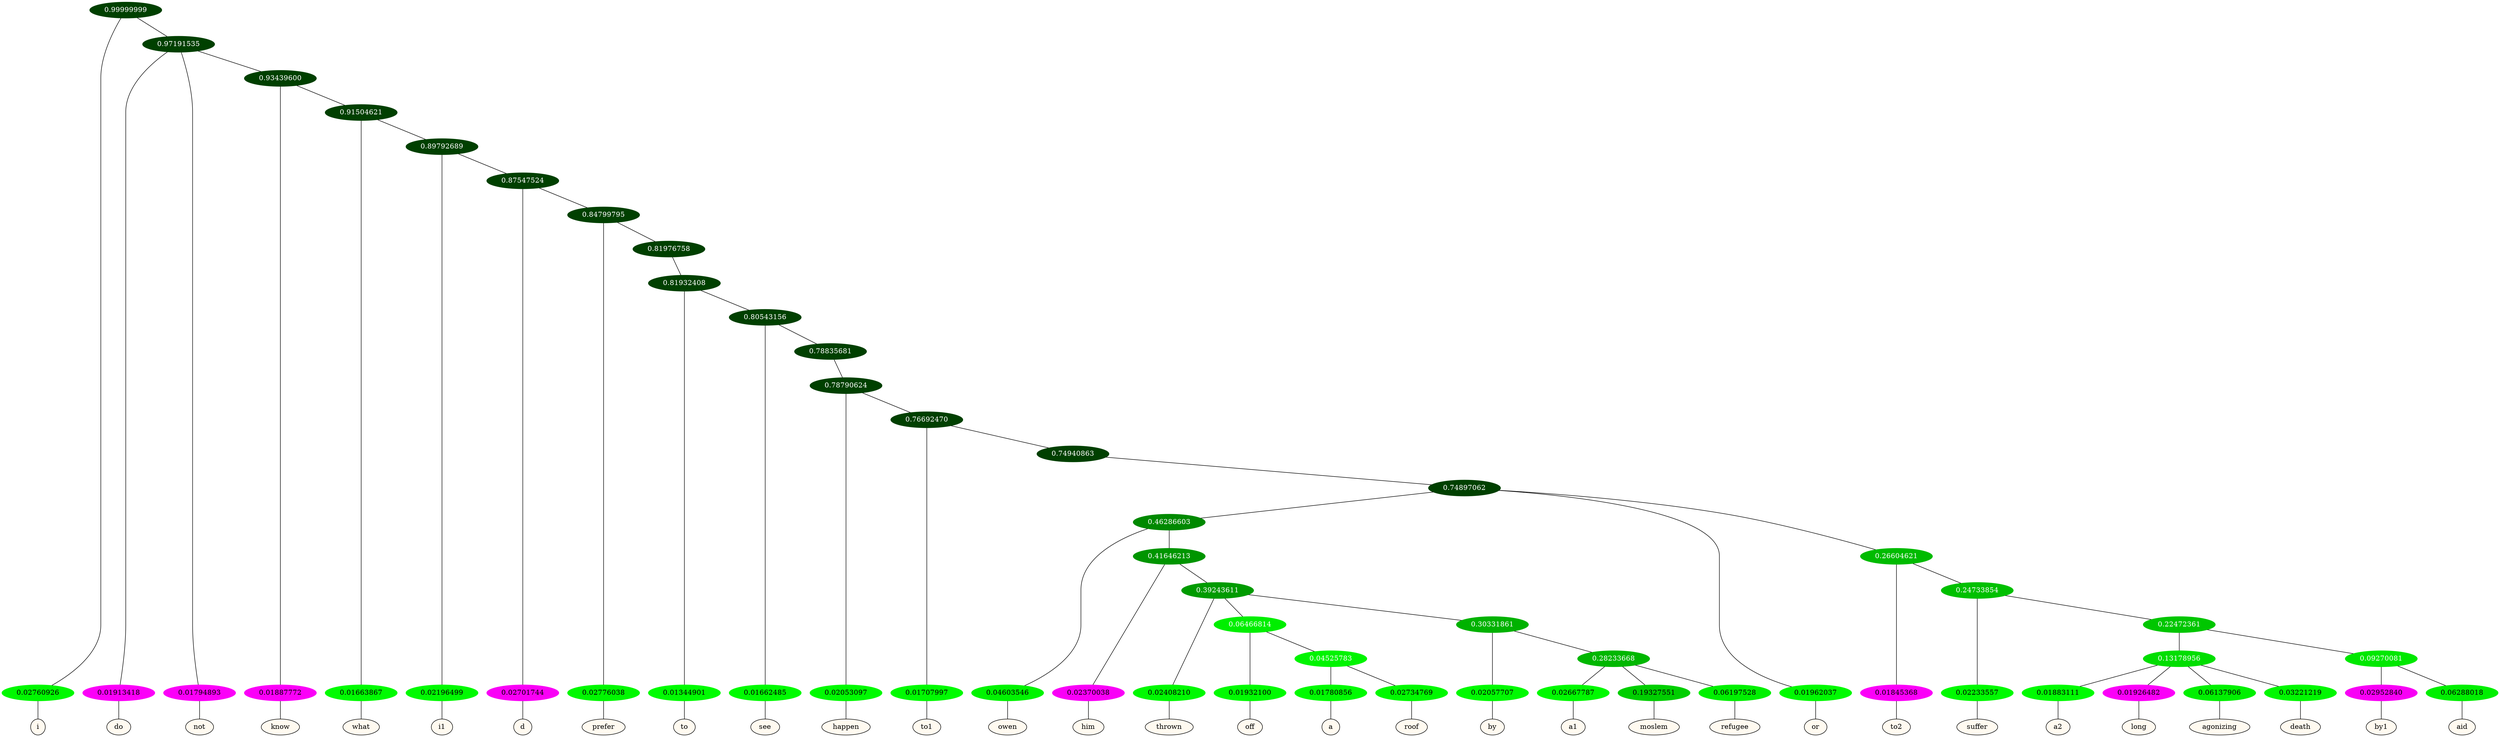graph {
	node [format=png height=0.15 nodesep=0.001 ordering=out overlap=prism overlap_scaling=0.01 ranksep=0.001 ratio=0.2 style=filled width=0.15]
	{
		rank=same
		a_w_1 [label=i color=black fillcolor=floralwhite style="filled,solid"]
		a_w_3 [label=do color=black fillcolor=floralwhite style="filled,solid"]
		a_w_4 [label=not color=black fillcolor=floralwhite style="filled,solid"]
		a_w_6 [label=know color=black fillcolor=floralwhite style="filled,solid"]
		a_w_8 [label=what color=black fillcolor=floralwhite style="filled,solid"]
		a_w_10 [label=i1 color=black fillcolor=floralwhite style="filled,solid"]
		a_w_12 [label=d color=black fillcolor=floralwhite style="filled,solid"]
		a_w_14 [label=prefer color=black fillcolor=floralwhite style="filled,solid"]
		a_w_17 [label=to color=black fillcolor=floralwhite style="filled,solid"]
		a_w_19 [label=see color=black fillcolor=floralwhite style="filled,solid"]
		a_w_22 [label=happen color=black fillcolor=floralwhite style="filled,solid"]
		a_w_24 [label=to1 color=black fillcolor=floralwhite style="filled,solid"]
		a_w_30 [label=owen color=black fillcolor=floralwhite style="filled,solid"]
		a_w_34 [label=him color=black fillcolor=floralwhite style="filled,solid"]
		a_w_38 [label=thrown color=black fillcolor=floralwhite style="filled,solid"]
		a_w_43 [label=off color=black fillcolor=floralwhite style="filled,solid"]
		a_w_53 [label=a color=black fillcolor=floralwhite style="filled,solid"]
		a_w_54 [label=roof color=black fillcolor=floralwhite style="filled,solid"]
		a_w_45 [label=by color=black fillcolor=floralwhite style="filled,solid"]
		a_w_55 [label=a1 color=black fillcolor=floralwhite style="filled,solid"]
		a_w_56 [label=moslem color=black fillcolor=floralwhite style="filled,solid"]
		a_w_57 [label=refugee color=black fillcolor=floralwhite style="filled,solid"]
		a_w_28 [label=or color=black fillcolor=floralwhite style="filled,solid"]
		a_w_32 [label=to2 color=black fillcolor=floralwhite style="filled,solid"]
		a_w_36 [label=suffer color=black fillcolor=floralwhite style="filled,solid"]
		a_w_47 [label=a2 color=black fillcolor=floralwhite style="filled,solid"]
		a_w_48 [label=long color=black fillcolor=floralwhite style="filled,solid"]
		a_w_49 [label=agonizing color=black fillcolor=floralwhite style="filled,solid"]
		a_w_50 [label=death color=black fillcolor=floralwhite style="filled,solid"]
		a_w_51 [label=by1 color=black fillcolor=floralwhite style="filled,solid"]
		a_w_52 [label=aid color=black fillcolor=floralwhite style="filled,solid"]
	}
	a_n_1 -- a_w_1
	a_n_3 -- a_w_3
	a_n_4 -- a_w_4
	a_n_6 -- a_w_6
	a_n_8 -- a_w_8
	a_n_10 -- a_w_10
	a_n_12 -- a_w_12
	a_n_14 -- a_w_14
	a_n_17 -- a_w_17
	a_n_19 -- a_w_19
	a_n_22 -- a_w_22
	a_n_24 -- a_w_24
	a_n_30 -- a_w_30
	a_n_34 -- a_w_34
	a_n_38 -- a_w_38
	a_n_43 -- a_w_43
	a_n_53 -- a_w_53
	a_n_54 -- a_w_54
	a_n_45 -- a_w_45
	a_n_55 -- a_w_55
	a_n_56 -- a_w_56
	a_n_57 -- a_w_57
	a_n_28 -- a_w_28
	a_n_32 -- a_w_32
	a_n_36 -- a_w_36
	a_n_47 -- a_w_47
	a_n_48 -- a_w_48
	a_n_49 -- a_w_49
	a_n_50 -- a_w_50
	a_n_51 -- a_w_51
	a_n_52 -- a_w_52
	{
		rank=same
		a_n_1 [label=0.02760926 color="0.334 1.000 0.972" fontcolor=black]
		a_n_3 [label=0.01913418 color="0.835 1.000 0.981" fontcolor=black]
		a_n_4 [label=0.01794893 color="0.835 1.000 0.982" fontcolor=black]
		a_n_6 [label=0.01887772 color="0.835 1.000 0.981" fontcolor=black]
		a_n_8 [label=0.01663867 color="0.334 1.000 0.983" fontcolor=black]
		a_n_10 [label=0.02196499 color="0.334 1.000 0.978" fontcolor=black]
		a_n_12 [label=0.02701744 color="0.835 1.000 0.973" fontcolor=black]
		a_n_14 [label=0.02776038 color="0.334 1.000 0.972" fontcolor=black]
		a_n_17 [label=0.01344901 color="0.334 1.000 0.987" fontcolor=black]
		a_n_19 [label=0.01662485 color="0.334 1.000 0.983" fontcolor=black]
		a_n_22 [label=0.02053097 color="0.334 1.000 0.979" fontcolor=black]
		a_n_24 [label=0.01707997 color="0.334 1.000 0.983" fontcolor=black]
		a_n_30 [label=0.04603546 color="0.334 1.000 0.954" fontcolor=black]
		a_n_34 [label=0.02370038 color="0.835 1.000 0.976" fontcolor=black]
		a_n_38 [label=0.02408210 color="0.334 1.000 0.976" fontcolor=black]
		a_n_43 [label=0.01932100 color="0.334 1.000 0.981" fontcolor=black]
		a_n_53 [label=0.01780856 color="0.334 1.000 0.982" fontcolor=black]
		a_n_54 [label=0.02734769 color="0.334 1.000 0.973" fontcolor=black]
		a_n_45 [label=0.02057707 color="0.334 1.000 0.979" fontcolor=black]
		a_n_55 [label=0.02667787 color="0.334 1.000 0.973" fontcolor=black]
		a_n_56 [label=0.19327551 color="0.334 1.000 0.807" fontcolor=black]
		a_n_57 [label=0.06197528 color="0.334 1.000 0.938" fontcolor=black]
		a_n_28 [label=0.01962037 color="0.334 1.000 0.980" fontcolor=black]
		a_n_32 [label=0.01845368 color="0.835 1.000 0.982" fontcolor=black]
		a_n_36 [label=0.02233557 color="0.334 1.000 0.978" fontcolor=black]
		a_n_47 [label=0.01883111 color="0.334 1.000 0.981" fontcolor=black]
		a_n_48 [label=0.01926482 color="0.835 1.000 0.981" fontcolor=black]
		a_n_49 [label=0.06137906 color="0.334 1.000 0.939" fontcolor=black]
		a_n_50 [label=0.03221219 color="0.334 1.000 0.968" fontcolor=black]
		a_n_51 [label=0.02952840 color="0.835 1.000 0.970" fontcolor=black]
		a_n_52 [label=0.06288018 color="0.334 1.000 0.937" fontcolor=black]
	}
	a_n_0 [label=0.99999999 color="0.334 1.000 0.250" fontcolor=grey99]
	a_n_0 -- a_n_1
	a_n_2 [label=0.97191535 color="0.334 1.000 0.250" fontcolor=grey99]
	a_n_0 -- a_n_2
	a_n_2 -- a_n_3
	a_n_2 -- a_n_4
	a_n_5 [label=0.93439600 color="0.334 1.000 0.250" fontcolor=grey99]
	a_n_2 -- a_n_5
	a_n_5 -- a_n_6
	a_n_7 [label=0.91504621 color="0.334 1.000 0.250" fontcolor=grey99]
	a_n_5 -- a_n_7
	a_n_7 -- a_n_8
	a_n_9 [label=0.89792689 color="0.334 1.000 0.250" fontcolor=grey99]
	a_n_7 -- a_n_9
	a_n_9 -- a_n_10
	a_n_11 [label=0.87547524 color="0.334 1.000 0.250" fontcolor=grey99]
	a_n_9 -- a_n_11
	a_n_11 -- a_n_12
	a_n_13 [label=0.84799795 color="0.334 1.000 0.250" fontcolor=grey99]
	a_n_11 -- a_n_13
	a_n_13 -- a_n_14
	a_n_15 [label=0.81976758 color="0.334 1.000 0.250" fontcolor=grey99]
	a_n_13 -- a_n_15
	a_n_16 [label=0.81932408 color="0.334 1.000 0.250" fontcolor=grey99]
	a_n_15 -- a_n_16
	a_n_16 -- a_n_17
	a_n_18 [label=0.80543156 color="0.334 1.000 0.250" fontcolor=grey99]
	a_n_16 -- a_n_18
	a_n_18 -- a_n_19
	a_n_20 [label=0.78835681 color="0.334 1.000 0.250" fontcolor=grey99]
	a_n_18 -- a_n_20
	a_n_21 [label=0.78790624 color="0.334 1.000 0.250" fontcolor=grey99]
	a_n_20 -- a_n_21
	a_n_21 -- a_n_22
	a_n_23 [label=0.76692470 color="0.334 1.000 0.250" fontcolor=grey99]
	a_n_21 -- a_n_23
	a_n_23 -- a_n_24
	a_n_25 [label=0.74940863 color="0.334 1.000 0.251" fontcolor=grey99]
	a_n_23 -- a_n_25
	a_n_26 [label=0.74897062 color="0.334 1.000 0.251" fontcolor=grey99]
	a_n_25 -- a_n_26
	a_n_27 [label=0.46286603 color="0.334 1.000 0.537" fontcolor=grey99]
	a_n_26 -- a_n_27
	a_n_26 -- a_n_28
	a_n_29 [label=0.26604621 color="0.334 1.000 0.734" fontcolor=grey99]
	a_n_26 -- a_n_29
	a_n_27 -- a_n_30
	a_n_31 [label=0.41646213 color="0.334 1.000 0.584" fontcolor=grey99]
	a_n_27 -- a_n_31
	a_n_29 -- a_n_32
	a_n_33 [label=0.24733854 color="0.334 1.000 0.753" fontcolor=grey99]
	a_n_29 -- a_n_33
	a_n_31 -- a_n_34
	a_n_35 [label=0.39243611 color="0.334 1.000 0.608" fontcolor=grey99]
	a_n_31 -- a_n_35
	a_n_33 -- a_n_36
	a_n_37 [label=0.22472361 color="0.334 1.000 0.775" fontcolor=grey99]
	a_n_33 -- a_n_37
	a_n_35 -- a_n_38
	a_n_39 [label=0.06466814 color="0.334 1.000 0.935" fontcolor=grey99]
	a_n_35 -- a_n_39
	a_n_40 [label=0.30331861 color="0.334 1.000 0.697" fontcolor=grey99]
	a_n_35 -- a_n_40
	a_n_41 [label=0.13178956 color="0.334 1.000 0.868" fontcolor=grey99]
	a_n_37 -- a_n_41
	a_n_42 [label=0.09270081 color="0.334 1.000 0.907" fontcolor=grey99]
	a_n_37 -- a_n_42
	a_n_39 -- a_n_43
	a_n_44 [label=0.04525783 color="0.334 1.000 0.955" fontcolor=grey99]
	a_n_39 -- a_n_44
	a_n_40 -- a_n_45
	a_n_46 [label=0.28233668 color="0.334 1.000 0.718" fontcolor=grey99]
	a_n_40 -- a_n_46
	a_n_41 -- a_n_47
	a_n_41 -- a_n_48
	a_n_41 -- a_n_49
	a_n_41 -- a_n_50
	a_n_42 -- a_n_51
	a_n_42 -- a_n_52
	a_n_44 -- a_n_53
	a_n_44 -- a_n_54
	a_n_46 -- a_n_55
	a_n_46 -- a_n_56
	a_n_46 -- a_n_57
}
